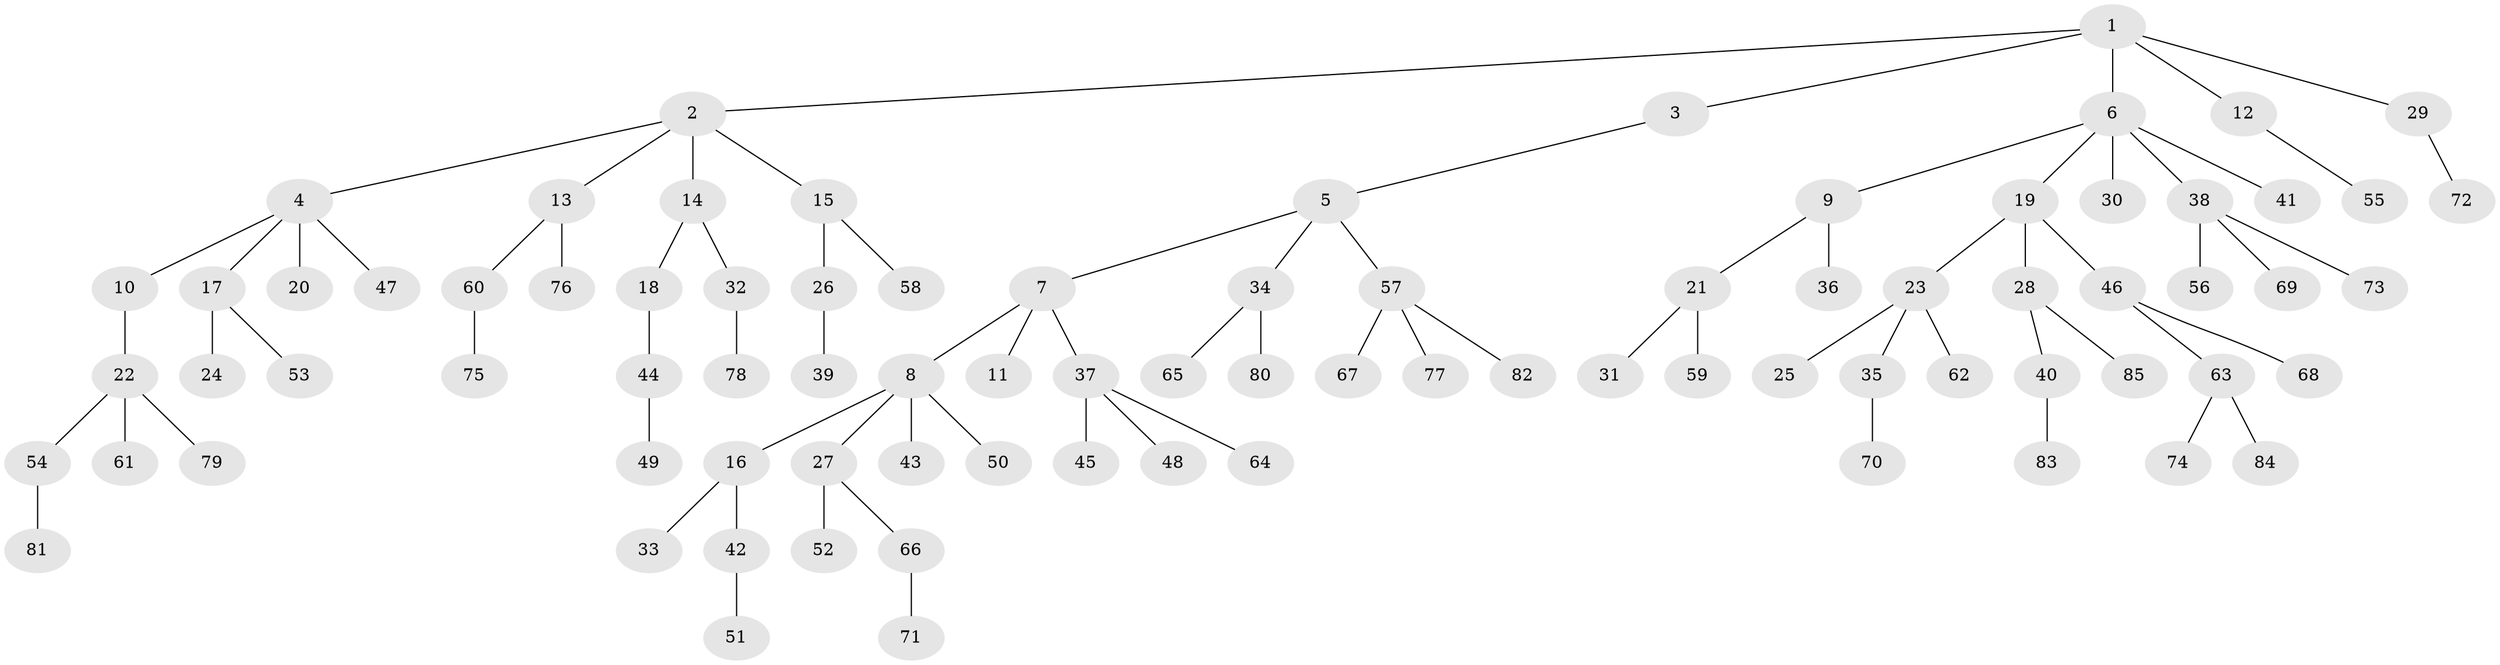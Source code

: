 // coarse degree distribution, {5: 0.0847457627118644, 6: 0.01694915254237288, 4: 0.05084745762711865, 1: 0.5932203389830508, 2: 0.11864406779661017, 3: 0.13559322033898305}
// Generated by graph-tools (version 1.1) at 2025/52/02/27/25 19:52:11]
// undirected, 85 vertices, 84 edges
graph export_dot {
graph [start="1"]
  node [color=gray90,style=filled];
  1;
  2;
  3;
  4;
  5;
  6;
  7;
  8;
  9;
  10;
  11;
  12;
  13;
  14;
  15;
  16;
  17;
  18;
  19;
  20;
  21;
  22;
  23;
  24;
  25;
  26;
  27;
  28;
  29;
  30;
  31;
  32;
  33;
  34;
  35;
  36;
  37;
  38;
  39;
  40;
  41;
  42;
  43;
  44;
  45;
  46;
  47;
  48;
  49;
  50;
  51;
  52;
  53;
  54;
  55;
  56;
  57;
  58;
  59;
  60;
  61;
  62;
  63;
  64;
  65;
  66;
  67;
  68;
  69;
  70;
  71;
  72;
  73;
  74;
  75;
  76;
  77;
  78;
  79;
  80;
  81;
  82;
  83;
  84;
  85;
  1 -- 2;
  1 -- 3;
  1 -- 6;
  1 -- 12;
  1 -- 29;
  2 -- 4;
  2 -- 13;
  2 -- 14;
  2 -- 15;
  3 -- 5;
  4 -- 10;
  4 -- 17;
  4 -- 20;
  4 -- 47;
  5 -- 7;
  5 -- 34;
  5 -- 57;
  6 -- 9;
  6 -- 19;
  6 -- 30;
  6 -- 38;
  6 -- 41;
  7 -- 8;
  7 -- 11;
  7 -- 37;
  8 -- 16;
  8 -- 27;
  8 -- 43;
  8 -- 50;
  9 -- 21;
  9 -- 36;
  10 -- 22;
  12 -- 55;
  13 -- 60;
  13 -- 76;
  14 -- 18;
  14 -- 32;
  15 -- 26;
  15 -- 58;
  16 -- 33;
  16 -- 42;
  17 -- 24;
  17 -- 53;
  18 -- 44;
  19 -- 23;
  19 -- 28;
  19 -- 46;
  21 -- 31;
  21 -- 59;
  22 -- 54;
  22 -- 61;
  22 -- 79;
  23 -- 25;
  23 -- 35;
  23 -- 62;
  26 -- 39;
  27 -- 52;
  27 -- 66;
  28 -- 40;
  28 -- 85;
  29 -- 72;
  32 -- 78;
  34 -- 65;
  34 -- 80;
  35 -- 70;
  37 -- 45;
  37 -- 48;
  37 -- 64;
  38 -- 56;
  38 -- 69;
  38 -- 73;
  40 -- 83;
  42 -- 51;
  44 -- 49;
  46 -- 63;
  46 -- 68;
  54 -- 81;
  57 -- 67;
  57 -- 77;
  57 -- 82;
  60 -- 75;
  63 -- 74;
  63 -- 84;
  66 -- 71;
}
